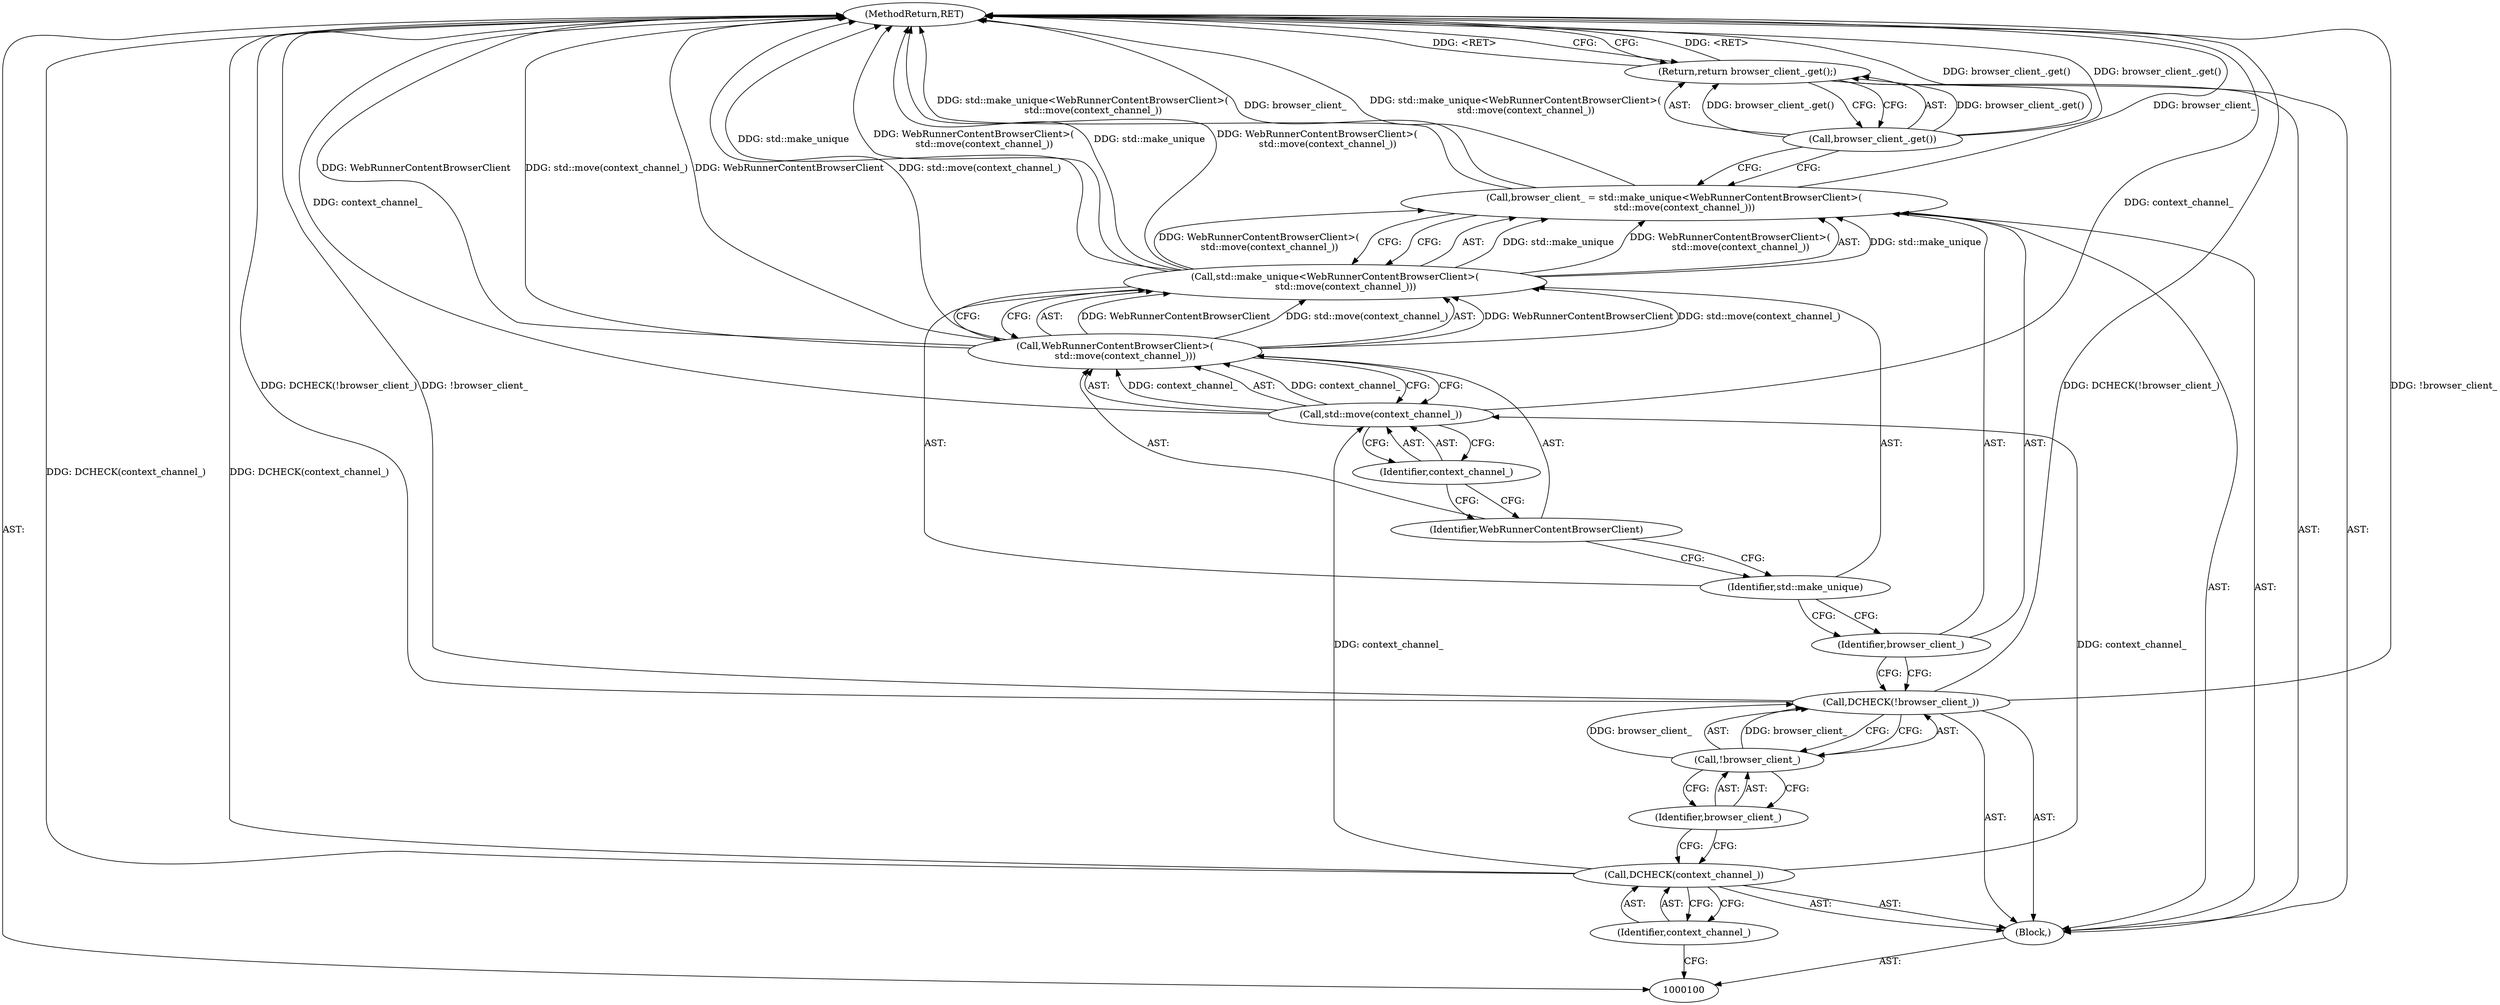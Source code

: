 digraph "0_Chrome_6a60f01228557982e6508c5919cc21fcfddf110b_10" {
"1000117" [label="(MethodReturn,RET)"];
"1000101" [label="(Block,)"];
"1000102" [label="(Call,DCHECK(context_channel_))"];
"1000103" [label="(Identifier,context_channel_)"];
"1000105" [label="(Call,!browser_client_)"];
"1000106" [label="(Identifier,browser_client_)"];
"1000104" [label="(Call,DCHECK(!browser_client_))"];
"1000109" [label="(Call,std::make_unique<WebRunnerContentBrowserClient>(\n       std::move(context_channel_)))"];
"1000110" [label="(Identifier,std::make_unique)"];
"1000107" [label="(Call,browser_client_ = std::make_unique<WebRunnerContentBrowserClient>(\n       std::move(context_channel_)))"];
"1000108" [label="(Identifier,browser_client_)"];
"1000111" [label="(Call,WebRunnerContentBrowserClient>(\n       std::move(context_channel_)))"];
"1000112" [label="(Identifier,WebRunnerContentBrowserClient)"];
"1000114" [label="(Identifier,context_channel_)"];
"1000113" [label="(Call,std::move(context_channel_))"];
"1000115" [label="(Return,return browser_client_.get();)"];
"1000116" [label="(Call,browser_client_.get())"];
"1000117" -> "1000100"  [label="AST: "];
"1000117" -> "1000115"  [label="CFG: "];
"1000107" -> "1000117"  [label="DDG: browser_client_"];
"1000107" -> "1000117"  [label="DDG: std::make_unique<WebRunnerContentBrowserClient>(\n       std::move(context_channel_))"];
"1000104" -> "1000117"  [label="DDG: DCHECK(!browser_client_)"];
"1000104" -> "1000117"  [label="DDG: !browser_client_"];
"1000113" -> "1000117"  [label="DDG: context_channel_"];
"1000102" -> "1000117"  [label="DDG: DCHECK(context_channel_)"];
"1000111" -> "1000117"  [label="DDG: WebRunnerContentBrowserClient"];
"1000111" -> "1000117"  [label="DDG: std::move(context_channel_)"];
"1000109" -> "1000117"  [label="DDG: std::make_unique"];
"1000109" -> "1000117"  [label="DDG: WebRunnerContentBrowserClient>(\n       std::move(context_channel_))"];
"1000116" -> "1000117"  [label="DDG: browser_client_.get()"];
"1000115" -> "1000117"  [label="DDG: <RET>"];
"1000101" -> "1000100"  [label="AST: "];
"1000102" -> "1000101"  [label="AST: "];
"1000104" -> "1000101"  [label="AST: "];
"1000107" -> "1000101"  [label="AST: "];
"1000115" -> "1000101"  [label="AST: "];
"1000102" -> "1000101"  [label="AST: "];
"1000102" -> "1000103"  [label="CFG: "];
"1000103" -> "1000102"  [label="AST: "];
"1000106" -> "1000102"  [label="CFG: "];
"1000102" -> "1000117"  [label="DDG: DCHECK(context_channel_)"];
"1000102" -> "1000113"  [label="DDG: context_channel_"];
"1000103" -> "1000102"  [label="AST: "];
"1000103" -> "1000100"  [label="CFG: "];
"1000102" -> "1000103"  [label="CFG: "];
"1000105" -> "1000104"  [label="AST: "];
"1000105" -> "1000106"  [label="CFG: "];
"1000106" -> "1000105"  [label="AST: "];
"1000104" -> "1000105"  [label="CFG: "];
"1000105" -> "1000104"  [label="DDG: browser_client_"];
"1000106" -> "1000105"  [label="AST: "];
"1000106" -> "1000102"  [label="CFG: "];
"1000105" -> "1000106"  [label="CFG: "];
"1000104" -> "1000101"  [label="AST: "];
"1000104" -> "1000105"  [label="CFG: "];
"1000105" -> "1000104"  [label="AST: "];
"1000108" -> "1000104"  [label="CFG: "];
"1000104" -> "1000117"  [label="DDG: DCHECK(!browser_client_)"];
"1000104" -> "1000117"  [label="DDG: !browser_client_"];
"1000105" -> "1000104"  [label="DDG: browser_client_"];
"1000109" -> "1000107"  [label="AST: "];
"1000109" -> "1000111"  [label="CFG: "];
"1000110" -> "1000109"  [label="AST: "];
"1000111" -> "1000109"  [label="AST: "];
"1000107" -> "1000109"  [label="CFG: "];
"1000109" -> "1000117"  [label="DDG: std::make_unique"];
"1000109" -> "1000117"  [label="DDG: WebRunnerContentBrowserClient>(\n       std::move(context_channel_))"];
"1000109" -> "1000107"  [label="DDG: std::make_unique"];
"1000109" -> "1000107"  [label="DDG: WebRunnerContentBrowserClient>(\n       std::move(context_channel_))"];
"1000111" -> "1000109"  [label="DDG: WebRunnerContentBrowserClient"];
"1000111" -> "1000109"  [label="DDG: std::move(context_channel_)"];
"1000110" -> "1000109"  [label="AST: "];
"1000110" -> "1000108"  [label="CFG: "];
"1000112" -> "1000110"  [label="CFG: "];
"1000107" -> "1000101"  [label="AST: "];
"1000107" -> "1000109"  [label="CFG: "];
"1000108" -> "1000107"  [label="AST: "];
"1000109" -> "1000107"  [label="AST: "];
"1000116" -> "1000107"  [label="CFG: "];
"1000107" -> "1000117"  [label="DDG: browser_client_"];
"1000107" -> "1000117"  [label="DDG: std::make_unique<WebRunnerContentBrowserClient>(\n       std::move(context_channel_))"];
"1000109" -> "1000107"  [label="DDG: std::make_unique"];
"1000109" -> "1000107"  [label="DDG: WebRunnerContentBrowserClient>(\n       std::move(context_channel_))"];
"1000108" -> "1000107"  [label="AST: "];
"1000108" -> "1000104"  [label="CFG: "];
"1000110" -> "1000108"  [label="CFG: "];
"1000111" -> "1000109"  [label="AST: "];
"1000111" -> "1000113"  [label="CFG: "];
"1000112" -> "1000111"  [label="AST: "];
"1000113" -> "1000111"  [label="AST: "];
"1000109" -> "1000111"  [label="CFG: "];
"1000111" -> "1000117"  [label="DDG: WebRunnerContentBrowserClient"];
"1000111" -> "1000117"  [label="DDG: std::move(context_channel_)"];
"1000111" -> "1000109"  [label="DDG: WebRunnerContentBrowserClient"];
"1000111" -> "1000109"  [label="DDG: std::move(context_channel_)"];
"1000113" -> "1000111"  [label="DDG: context_channel_"];
"1000112" -> "1000111"  [label="AST: "];
"1000112" -> "1000110"  [label="CFG: "];
"1000114" -> "1000112"  [label="CFG: "];
"1000114" -> "1000113"  [label="AST: "];
"1000114" -> "1000112"  [label="CFG: "];
"1000113" -> "1000114"  [label="CFG: "];
"1000113" -> "1000111"  [label="AST: "];
"1000113" -> "1000114"  [label="CFG: "];
"1000114" -> "1000113"  [label="AST: "];
"1000111" -> "1000113"  [label="CFG: "];
"1000113" -> "1000117"  [label="DDG: context_channel_"];
"1000113" -> "1000111"  [label="DDG: context_channel_"];
"1000102" -> "1000113"  [label="DDG: context_channel_"];
"1000115" -> "1000101"  [label="AST: "];
"1000115" -> "1000116"  [label="CFG: "];
"1000116" -> "1000115"  [label="AST: "];
"1000117" -> "1000115"  [label="CFG: "];
"1000115" -> "1000117"  [label="DDG: <RET>"];
"1000116" -> "1000115"  [label="DDG: browser_client_.get()"];
"1000116" -> "1000115"  [label="AST: "];
"1000116" -> "1000107"  [label="CFG: "];
"1000115" -> "1000116"  [label="CFG: "];
"1000116" -> "1000117"  [label="DDG: browser_client_.get()"];
"1000116" -> "1000115"  [label="DDG: browser_client_.get()"];
}
